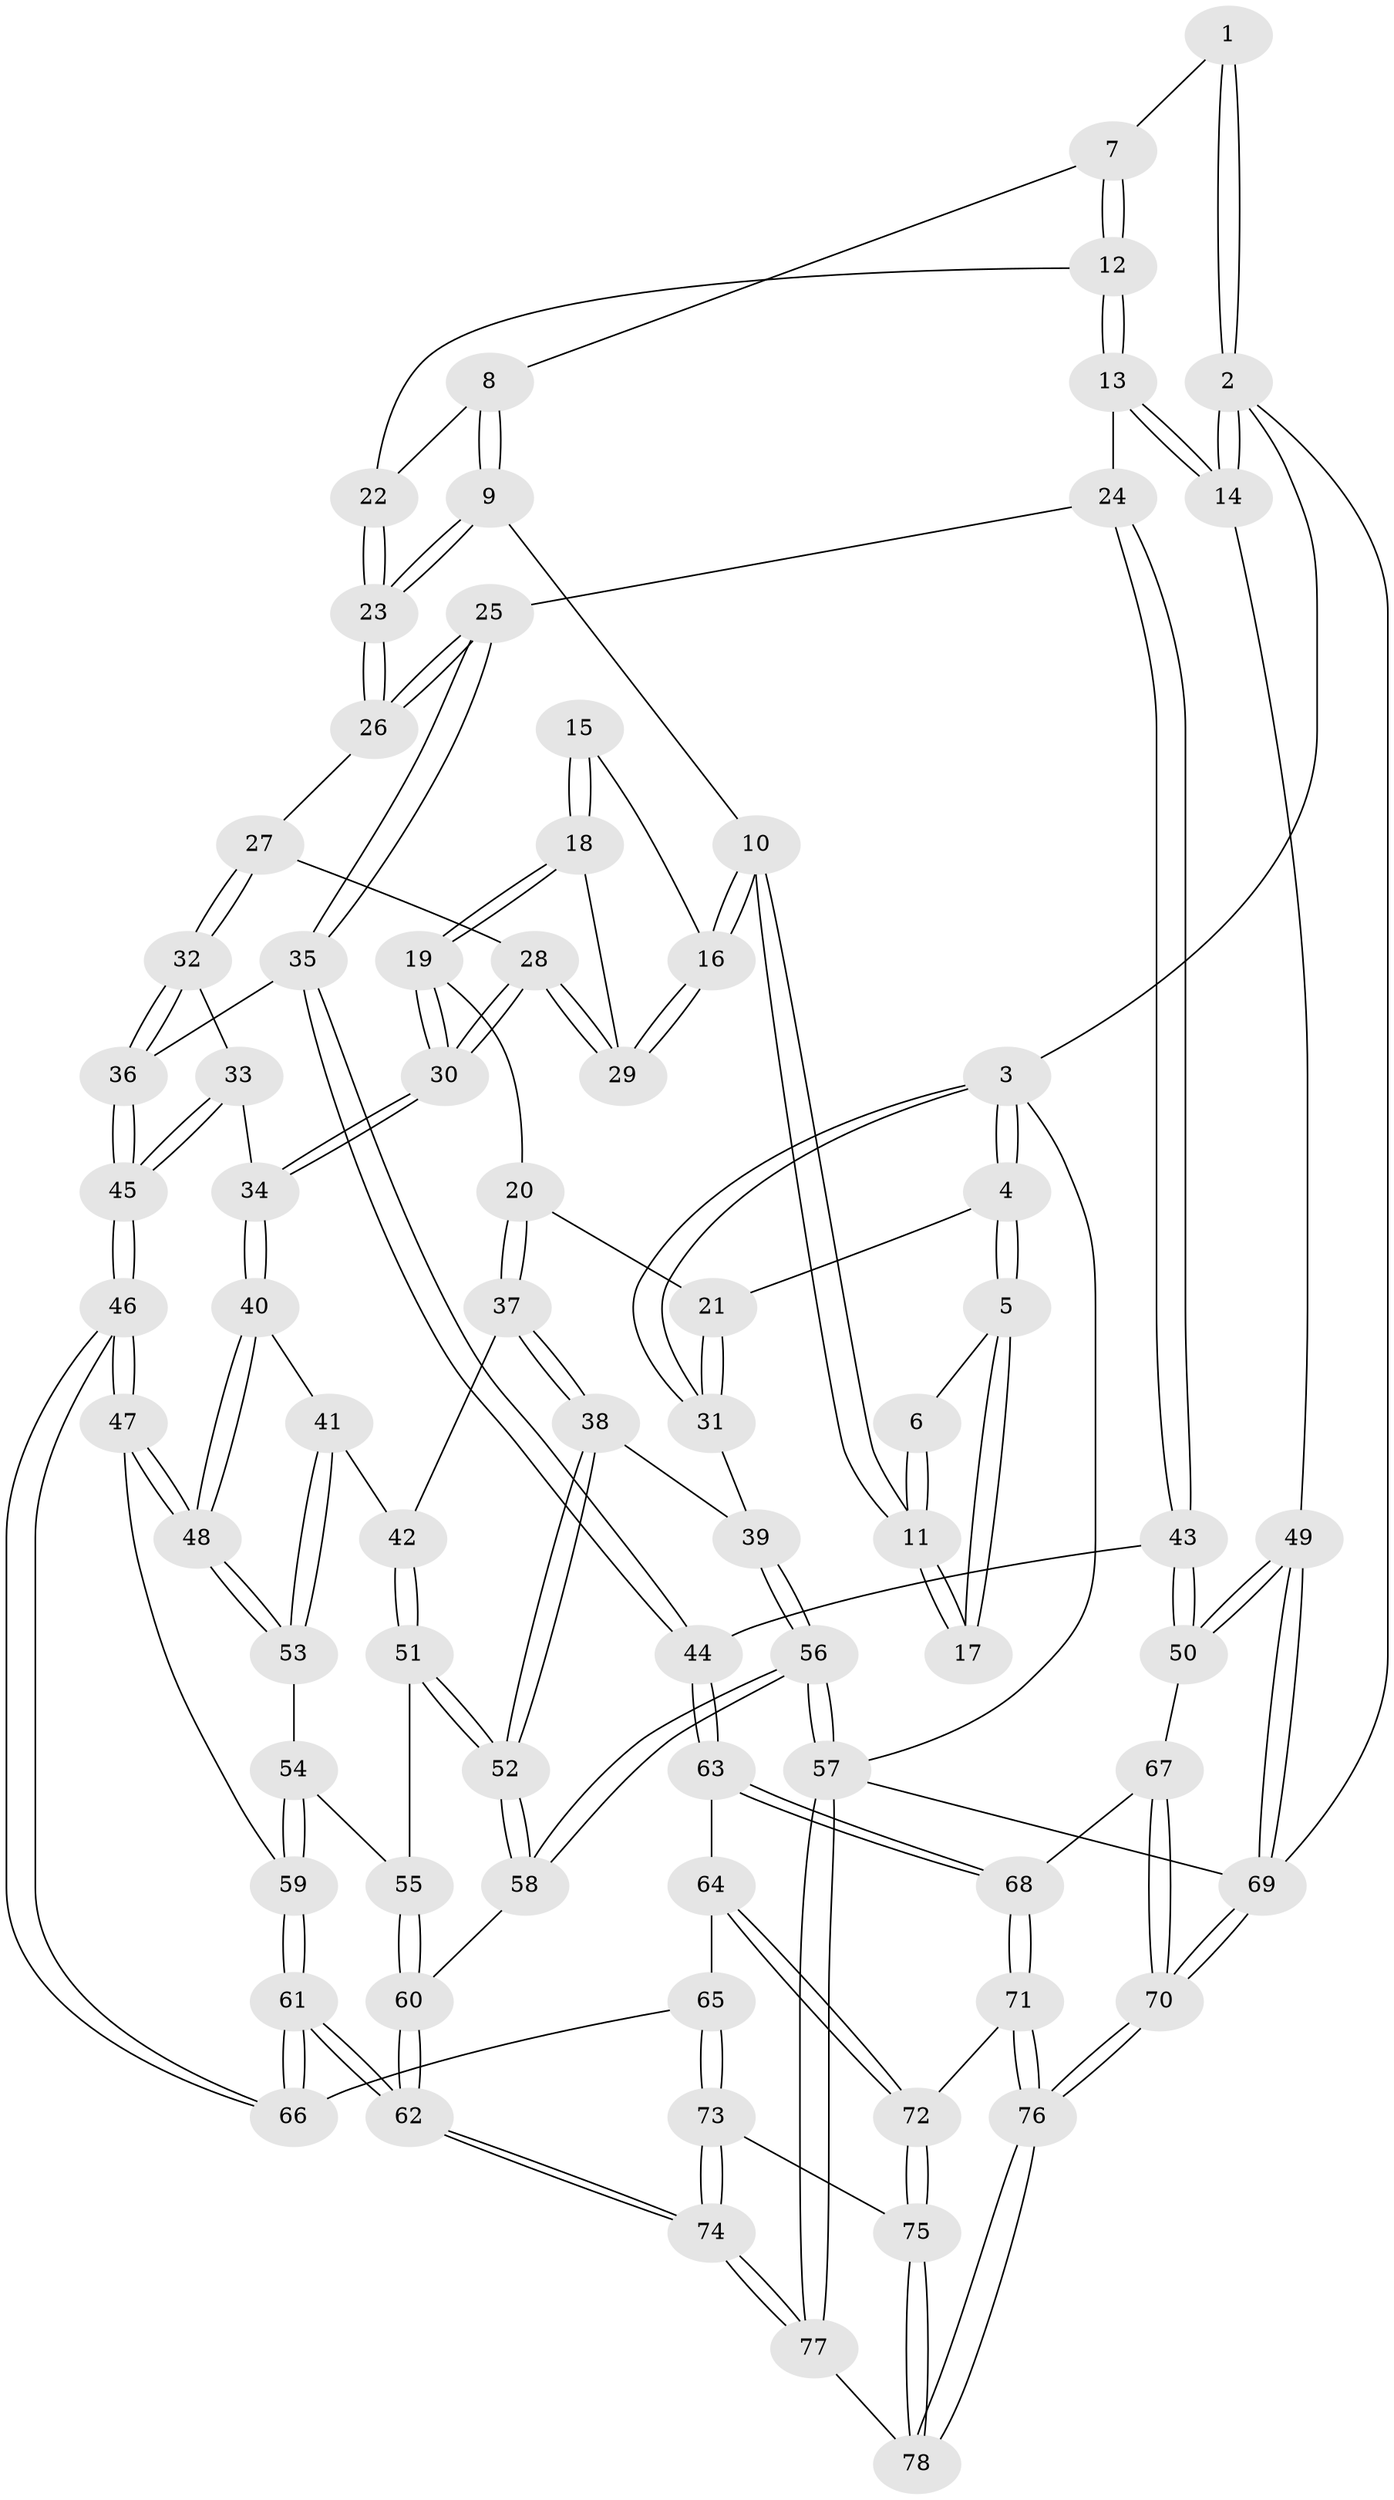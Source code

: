 // Generated by graph-tools (version 1.1) at 2025/51/03/09/25 03:51:06]
// undirected, 78 vertices, 192 edges
graph export_dot {
graph [start="1"]
  node [color=gray90,style=filled];
  1 [pos="+0.6905421847624906+0"];
  2 [pos="+1+0"];
  3 [pos="+0+0"];
  4 [pos="+0.09763350632858518+0"];
  5 [pos="+0.12458641042422021+0"];
  6 [pos="+0.5470288595217183+0"];
  7 [pos="+0.6953682089618543+0"];
  8 [pos="+0.6469972464905259+0.08900836877705602"];
  9 [pos="+0.5685411432178914+0.17167577215138602"];
  10 [pos="+0.4845657259524851+0.17837946152487738"];
  11 [pos="+0.47825723519985874+0.09362947928391738"];
  12 [pos="+0.8634219234844779+0.16967892116046682"];
  13 [pos="+1+0.24855132794469803"];
  14 [pos="+1+0.2480748274339291"];
  15 [pos="+0.18111122625398623+0"];
  16 [pos="+0.4710341532941959+0.18850921193490103"];
  17 [pos="+0.16281133360135172+0"];
  18 [pos="+0.2771200711072048+0.21848501428107786"];
  19 [pos="+0.2062908775271456+0.33325924623424225"];
  20 [pos="+0.17773791129363647+0.3454755003544943"];
  21 [pos="+0.08874040692964633+0.24384831309649693"];
  22 [pos="+0.7818852150501416+0.18935160858245997"];
  23 [pos="+0.6816126963776449+0.297606334061142"];
  24 [pos="+0.8391423306711838+0.3855152447215352"];
  25 [pos="+0.7260762197419002+0.39789977586051334"];
  26 [pos="+0.682611110353232+0.3515816328583902"];
  27 [pos="+0.6510052288340097+0.3591592979294112"];
  28 [pos="+0.46739134386003406+0.265285951531316"];
  29 [pos="+0.46296028312779947+0.19870916924212084"];
  30 [pos="+0.4370736779336054+0.43855998777969474"];
  31 [pos="+0+0.21108301875249794"];
  32 [pos="+0.47336791363799+0.44839996333003335"];
  33 [pos="+0.4623770633011958+0.44721589381511995"];
  34 [pos="+0.43717433669021316+0.4387384251678568"];
  35 [pos="+0.6930135864185286+0.597756590412887"];
  36 [pos="+0.6697408851742296+0.5975774120364316"];
  37 [pos="+0.1273137930377694+0.42805414998591007"];
  38 [pos="+0+0.47954634084244807"];
  39 [pos="+0+0.47687569412167274"];
  40 [pos="+0.42075751614107737+0.46376117347787404"];
  41 [pos="+0.26424051768394086+0.567477731274468"];
  42 [pos="+0.2057255391141414+0.5336388779815722"];
  43 [pos="+0.8644926727454386+0.6137049126691316"];
  44 [pos="+0.721502872134316+0.6224776535943168"];
  45 [pos="+0.5108630052197684+0.6847398178607129"];
  46 [pos="+0.46776442991767847+0.7278847544351246"];
  47 [pos="+0.40971575267743077+0.6932747501691171"];
  48 [pos="+0.39919628579849237+0.680022205708273"];
  49 [pos="+1+0.6067247761094874"];
  50 [pos="+0.967852203694112+0.6349538017057472"];
  51 [pos="+0.15334838584976526+0.6363798667595812"];
  52 [pos="+0.0887376294233447+0.6773453908263756"];
  53 [pos="+0.2871144449955561+0.6311520120490008"];
  54 [pos="+0.2416125181894293+0.6841279685154098"];
  55 [pos="+0.24038178047477332+0.6849789830073603"];
  56 [pos="+0+0.7795801995261775"];
  57 [pos="+0+1"];
  58 [pos="+0.0751874985753853+0.7827318276463628"];
  59 [pos="+0.3109857101161255+0.7582833162814117"];
  60 [pos="+0.1409944732759616+0.8317347012598382"];
  61 [pos="+0.20130873578903538+0.922023045349804"];
  62 [pos="+0.19897575495463013+0.9243483565106895"];
  63 [pos="+0.7194293486518905+0.7490361577054395"];
  64 [pos="+0.5903701997525446+0.8163204490075183"];
  65 [pos="+0.4923970453494657+0.7888248860547774"];
  66 [pos="+0.4719748737659875+0.7493574950761697"];
  67 [pos="+0.8868439228103835+0.7671221469204148"];
  68 [pos="+0.7728822457148985+0.8296839640660878"];
  69 [pos="+1+1"];
  70 [pos="+1+1"];
  71 [pos="+0.7805736491376801+0.9094705829284633"];
  72 [pos="+0.6252396434084931+0.8965372830729097"];
  73 [pos="+0.48617167750229434+0.8151172274128543"];
  74 [pos="+0.21607775678148194+1"];
  75 [pos="+0.5164302727665633+1"];
  76 [pos="+1+1"];
  77 [pos="+0.21646883082249596+1"];
  78 [pos="+0.5010279553295862+1"];
  1 -- 2;
  1 -- 2;
  1 -- 7;
  2 -- 3;
  2 -- 14;
  2 -- 14;
  2 -- 69;
  3 -- 4;
  3 -- 4;
  3 -- 31;
  3 -- 31;
  3 -- 57;
  4 -- 5;
  4 -- 5;
  4 -- 21;
  5 -- 6;
  5 -- 17;
  5 -- 17;
  6 -- 11;
  6 -- 11;
  7 -- 8;
  7 -- 12;
  7 -- 12;
  8 -- 9;
  8 -- 9;
  8 -- 22;
  9 -- 10;
  9 -- 23;
  9 -- 23;
  10 -- 11;
  10 -- 11;
  10 -- 16;
  10 -- 16;
  11 -- 17;
  11 -- 17;
  12 -- 13;
  12 -- 13;
  12 -- 22;
  13 -- 14;
  13 -- 14;
  13 -- 24;
  14 -- 49;
  15 -- 16;
  15 -- 18;
  15 -- 18;
  16 -- 29;
  16 -- 29;
  18 -- 19;
  18 -- 19;
  18 -- 29;
  19 -- 20;
  19 -- 30;
  19 -- 30;
  20 -- 21;
  20 -- 37;
  20 -- 37;
  21 -- 31;
  21 -- 31;
  22 -- 23;
  22 -- 23;
  23 -- 26;
  23 -- 26;
  24 -- 25;
  24 -- 43;
  24 -- 43;
  25 -- 26;
  25 -- 26;
  25 -- 35;
  25 -- 35;
  26 -- 27;
  27 -- 28;
  27 -- 32;
  27 -- 32;
  28 -- 29;
  28 -- 29;
  28 -- 30;
  28 -- 30;
  30 -- 34;
  30 -- 34;
  31 -- 39;
  32 -- 33;
  32 -- 36;
  32 -- 36;
  33 -- 34;
  33 -- 45;
  33 -- 45;
  34 -- 40;
  34 -- 40;
  35 -- 36;
  35 -- 44;
  35 -- 44;
  36 -- 45;
  36 -- 45;
  37 -- 38;
  37 -- 38;
  37 -- 42;
  38 -- 39;
  38 -- 52;
  38 -- 52;
  39 -- 56;
  39 -- 56;
  40 -- 41;
  40 -- 48;
  40 -- 48;
  41 -- 42;
  41 -- 53;
  41 -- 53;
  42 -- 51;
  42 -- 51;
  43 -- 44;
  43 -- 50;
  43 -- 50;
  44 -- 63;
  44 -- 63;
  45 -- 46;
  45 -- 46;
  46 -- 47;
  46 -- 47;
  46 -- 66;
  46 -- 66;
  47 -- 48;
  47 -- 48;
  47 -- 59;
  48 -- 53;
  48 -- 53;
  49 -- 50;
  49 -- 50;
  49 -- 69;
  49 -- 69;
  50 -- 67;
  51 -- 52;
  51 -- 52;
  51 -- 55;
  52 -- 58;
  52 -- 58;
  53 -- 54;
  54 -- 55;
  54 -- 59;
  54 -- 59;
  55 -- 60;
  55 -- 60;
  56 -- 57;
  56 -- 57;
  56 -- 58;
  56 -- 58;
  57 -- 77;
  57 -- 77;
  57 -- 69;
  58 -- 60;
  59 -- 61;
  59 -- 61;
  60 -- 62;
  60 -- 62;
  61 -- 62;
  61 -- 62;
  61 -- 66;
  61 -- 66;
  62 -- 74;
  62 -- 74;
  63 -- 64;
  63 -- 68;
  63 -- 68;
  64 -- 65;
  64 -- 72;
  64 -- 72;
  65 -- 66;
  65 -- 73;
  65 -- 73;
  67 -- 68;
  67 -- 70;
  67 -- 70;
  68 -- 71;
  68 -- 71;
  69 -- 70;
  69 -- 70;
  70 -- 76;
  70 -- 76;
  71 -- 72;
  71 -- 76;
  71 -- 76;
  72 -- 75;
  72 -- 75;
  73 -- 74;
  73 -- 74;
  73 -- 75;
  74 -- 77;
  74 -- 77;
  75 -- 78;
  75 -- 78;
  76 -- 78;
  76 -- 78;
  77 -- 78;
}
